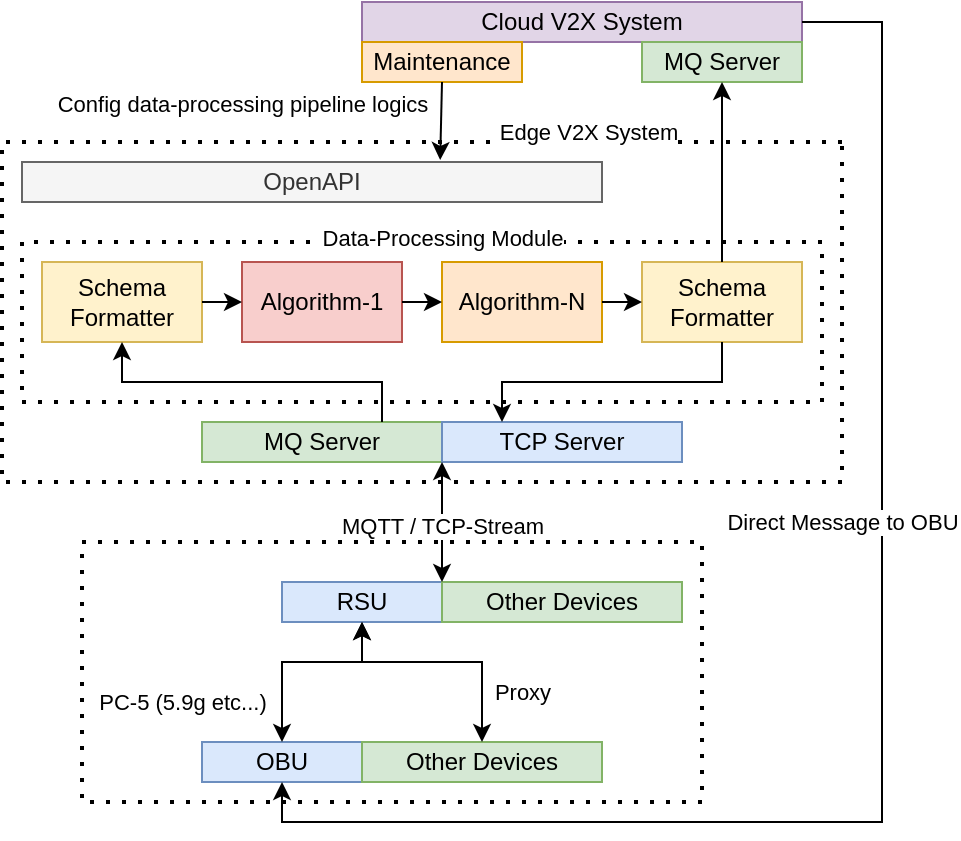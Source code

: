 <mxfile version="17.4.2" type="device"><diagram id="JtLOEQhC_Zpn93E0ZNrH" name="Page-1"><mxGraphModel dx="764" dy="649" grid="1" gridSize="10" guides="1" tooltips="1" connect="1" arrows="1" fold="1" page="1" pageScale="1" pageWidth="850" pageHeight="1100" math="0" shadow="0"><root><mxCell id="0"/><mxCell id="1" parent="0"/><mxCell id="LgqMF3kPwBYT2l9zfEJb-1" value="RSU&lt;br&gt;" style="rounded=0;whiteSpace=wrap;html=1;fillColor=#dae8fc;strokeColor=#6c8ebf;" vertex="1" parent="1"><mxGeometry x="160" y="300" width="80" height="20" as="geometry"/></mxCell><mxCell id="LgqMF3kPwBYT2l9zfEJb-56" value="OBU" style="rounded=0;whiteSpace=wrap;html=1;fillColor=#dae8fc;strokeColor=#6c8ebf;" vertex="1" parent="1"><mxGeometry x="120" y="380" width="80" height="20" as="geometry"/></mxCell><mxCell id="LgqMF3kPwBYT2l9zfEJb-57" value="" style="endArrow=classic;startArrow=classic;html=1;rounded=0;exitX=0.5;exitY=0;exitDx=0;exitDy=0;entryX=0.5;entryY=1;entryDx=0;entryDy=0;" edge="1" parent="1" source="LgqMF3kPwBYT2l9zfEJb-56" target="LgqMF3kPwBYT2l9zfEJb-1"><mxGeometry width="50" height="50" relative="1" as="geometry"><mxPoint x="350" y="330" as="sourcePoint"/><mxPoint x="400" y="280" as="targetPoint"/><Array as="points"><mxPoint x="160" y="340"/><mxPoint x="200" y="340"/></Array></mxGeometry></mxCell><mxCell id="LgqMF3kPwBYT2l9zfEJb-58" value="PC-5 (5.9g etc...)" style="edgeLabel;html=1;align=center;verticalAlign=middle;resizable=0;points=[];" vertex="1" connectable="0" parent="LgqMF3kPwBYT2l9zfEJb-57"><mxGeometry y="-1" relative="1" as="geometry"><mxPoint x="-60" y="19" as="offset"/></mxGeometry></mxCell><mxCell id="LgqMF3kPwBYT2l9zfEJb-61" value="Other Devices" style="rounded=0;whiteSpace=wrap;html=1;fillColor=#d5e8d4;strokeColor=#82b366;" vertex="1" parent="1"><mxGeometry x="240" y="300" width="120" height="20" as="geometry"/></mxCell><mxCell id="LgqMF3kPwBYT2l9zfEJb-62" value="Other Devices" style="rounded=0;whiteSpace=wrap;html=1;fillColor=#d5e8d4;strokeColor=#82b366;" vertex="1" parent="1"><mxGeometry x="200" y="380" width="120" height="20" as="geometry"/></mxCell><mxCell id="LgqMF3kPwBYT2l9zfEJb-63" value="" style="endArrow=classic;startArrow=classic;html=1;rounded=0;exitX=0.5;exitY=0;exitDx=0;exitDy=0;" edge="1" parent="1" source="LgqMF3kPwBYT2l9zfEJb-62"><mxGeometry width="50" height="50" relative="1" as="geometry"><mxPoint x="350" y="330" as="sourcePoint"/><mxPoint x="200" y="320" as="targetPoint"/><Array as="points"><mxPoint x="260" y="340"/><mxPoint x="200" y="340"/></Array></mxGeometry></mxCell><mxCell id="LgqMF3kPwBYT2l9zfEJb-64" value="Proxy" style="edgeLabel;html=1;align=center;verticalAlign=middle;resizable=0;points=[];" vertex="1" connectable="0" parent="LgqMF3kPwBYT2l9zfEJb-63"><mxGeometry x="-0.58" y="-1" relative="1" as="geometry"><mxPoint x="19" as="offset"/></mxGeometry></mxCell><mxCell id="LgqMF3kPwBYT2l9zfEJb-65" value="MQ Server" style="rounded=0;whiteSpace=wrap;html=1;fillColor=#d5e8d4;strokeColor=#82b366;" vertex="1" parent="1"><mxGeometry x="120" y="220" width="120" height="20" as="geometry"/></mxCell><mxCell id="LgqMF3kPwBYT2l9zfEJb-67" value="TCP Server" style="rounded=0;whiteSpace=wrap;html=1;fillColor=#dae8fc;strokeColor=#6c8ebf;" vertex="1" parent="1"><mxGeometry x="240" y="220" width="120" height="20" as="geometry"/></mxCell><mxCell id="LgqMF3kPwBYT2l9zfEJb-70" value="" style="endArrow=none;dashed=1;html=1;dashPattern=1 3;strokeWidth=2;rounded=0;" edge="1" parent="1"><mxGeometry width="50" height="50" relative="1" as="geometry"><mxPoint x="60" y="280" as="sourcePoint"/><mxPoint x="60" y="280" as="targetPoint"/><Array as="points"><mxPoint x="370" y="280"/><mxPoint x="370" y="410"/><mxPoint x="60" y="410"/></Array></mxGeometry></mxCell><mxCell id="LgqMF3kPwBYT2l9zfEJb-76" value="Schema&lt;br&gt;Formatter" style="rounded=0;whiteSpace=wrap;html=1;fillColor=#fff2cc;strokeColor=#d6b656;" vertex="1" parent="1"><mxGeometry x="40" y="140" width="80" height="40" as="geometry"/></mxCell><mxCell id="LgqMF3kPwBYT2l9zfEJb-79" value="Algorithm-1" style="rounded=0;whiteSpace=wrap;html=1;fillColor=#f8cecc;strokeColor=#b85450;" vertex="1" parent="1"><mxGeometry x="140" y="140" width="80" height="40" as="geometry"/></mxCell><mxCell id="LgqMF3kPwBYT2l9zfEJb-80" value="Algorithm-N" style="rounded=0;whiteSpace=wrap;html=1;fillColor=#ffe6cc;strokeColor=#d79b00;" vertex="1" parent="1"><mxGeometry x="240" y="140" width="80" height="40" as="geometry"/></mxCell><mxCell id="LgqMF3kPwBYT2l9zfEJb-82" value="Schema&lt;br&gt;Formatter" style="rounded=0;whiteSpace=wrap;html=1;fillColor=#fff2cc;strokeColor=#d6b656;" vertex="1" parent="1"><mxGeometry x="340" y="140" width="80" height="40" as="geometry"/></mxCell><mxCell id="LgqMF3kPwBYT2l9zfEJb-84" value="" style="endArrow=classic;html=1;rounded=0;exitX=0.75;exitY=0;exitDx=0;exitDy=0;entryX=0.5;entryY=1;entryDx=0;entryDy=0;" edge="1" parent="1" source="LgqMF3kPwBYT2l9zfEJb-65" target="LgqMF3kPwBYT2l9zfEJb-76"><mxGeometry width="50" height="50" relative="1" as="geometry"><mxPoint x="350" y="320" as="sourcePoint"/><mxPoint x="400" y="270" as="targetPoint"/><Array as="points"><mxPoint x="210" y="200"/><mxPoint x="80" y="200"/></Array></mxGeometry></mxCell><mxCell id="LgqMF3kPwBYT2l9zfEJb-85" value="" style="endArrow=classic;html=1;rounded=0;exitX=0.5;exitY=1;exitDx=0;exitDy=0;entryX=0.25;entryY=0;entryDx=0;entryDy=0;" edge="1" parent="1" source="LgqMF3kPwBYT2l9zfEJb-82" target="LgqMF3kPwBYT2l9zfEJb-67"><mxGeometry width="50" height="50" relative="1" as="geometry"><mxPoint x="350" y="320" as="sourcePoint"/><mxPoint x="400" y="270" as="targetPoint"/><Array as="points"><mxPoint x="380" y="200"/><mxPoint x="270" y="200"/></Array></mxGeometry></mxCell><mxCell id="LgqMF3kPwBYT2l9zfEJb-86" value="" style="endArrow=classic;html=1;rounded=0;exitX=1;exitY=0.5;exitDx=0;exitDy=0;entryX=0;entryY=0.5;entryDx=0;entryDy=0;" edge="1" parent="1" source="LgqMF3kPwBYT2l9zfEJb-76" target="LgqMF3kPwBYT2l9zfEJb-79"><mxGeometry width="50" height="50" relative="1" as="geometry"><mxPoint x="350" y="320" as="sourcePoint"/><mxPoint x="400" y="270" as="targetPoint"/></mxGeometry></mxCell><mxCell id="LgqMF3kPwBYT2l9zfEJb-87" value="" style="endArrow=classic;html=1;rounded=0;exitX=1;exitY=0.5;exitDx=0;exitDy=0;entryX=0;entryY=0.5;entryDx=0;entryDy=0;" edge="1" parent="1" source="LgqMF3kPwBYT2l9zfEJb-79" target="LgqMF3kPwBYT2l9zfEJb-80"><mxGeometry width="50" height="50" relative="1" as="geometry"><mxPoint x="130" y="170" as="sourcePoint"/><mxPoint x="150" y="170" as="targetPoint"/></mxGeometry></mxCell><mxCell id="LgqMF3kPwBYT2l9zfEJb-89" value="" style="endArrow=classic;html=1;rounded=0;exitX=1;exitY=0.5;exitDx=0;exitDy=0;entryX=0;entryY=0.5;entryDx=0;entryDy=0;" edge="1" parent="1" source="LgqMF3kPwBYT2l9zfEJb-80" target="LgqMF3kPwBYT2l9zfEJb-82"><mxGeometry width="50" height="50" relative="1" as="geometry"><mxPoint x="150" y="190" as="sourcePoint"/><mxPoint x="170" y="190" as="targetPoint"/></mxGeometry></mxCell><mxCell id="LgqMF3kPwBYT2l9zfEJb-90" value="" style="endArrow=none;dashed=1;html=1;dashPattern=1 3;strokeWidth=2;rounded=0;" edge="1" parent="1"><mxGeometry width="50" height="50" relative="1" as="geometry"><mxPoint x="30" y="210" as="sourcePoint"/><mxPoint x="30" y="210" as="targetPoint"/><Array as="points"><mxPoint x="430" y="210"/><mxPoint x="430" y="130"/><mxPoint x="30" y="130"/></Array></mxGeometry></mxCell><mxCell id="LgqMF3kPwBYT2l9zfEJb-94" value="Data-Processing Module" style="edgeLabel;html=1;align=center;verticalAlign=middle;resizable=0;points=[];" vertex="1" connectable="0" parent="LgqMF3kPwBYT2l9zfEJb-90"><mxGeometry x="0.477" y="-2" relative="1" as="geometry"><mxPoint x="39" as="offset"/></mxGeometry></mxCell><mxCell id="LgqMF3kPwBYT2l9zfEJb-91" value="Cloud V2X System" style="rounded=0;whiteSpace=wrap;html=1;fillColor=#e1d5e7;strokeColor=#9673a6;" vertex="1" parent="1"><mxGeometry x="200" y="10" width="220" height="20" as="geometry"/></mxCell><mxCell id="LgqMF3kPwBYT2l9zfEJb-93" value="MQ Server" style="rounded=0;whiteSpace=wrap;html=1;fillColor=#d5e8d4;strokeColor=#82b366;" vertex="1" parent="1"><mxGeometry x="340" y="30" width="80" height="20" as="geometry"/></mxCell><mxCell id="LgqMF3kPwBYT2l9zfEJb-95" value="OpenAPI" style="rounded=0;whiteSpace=wrap;html=1;fillColor=#f5f5f5;fontColor=#333333;strokeColor=#666666;" vertex="1" parent="1"><mxGeometry x="30" y="90" width="290" height="20" as="geometry"/></mxCell><mxCell id="LgqMF3kPwBYT2l9zfEJb-97" value="Maintenance" style="rounded=0;whiteSpace=wrap;html=1;fillColor=#ffe6cc;strokeColor=#d79b00;" vertex="1" parent="1"><mxGeometry x="200" y="30" width="80" height="20" as="geometry"/></mxCell><mxCell id="LgqMF3kPwBYT2l9zfEJb-98" value="" style="endArrow=classic;html=1;rounded=0;exitX=0.5;exitY=1;exitDx=0;exitDy=0;entryX=0.721;entryY=-0.05;entryDx=0;entryDy=0;entryPerimeter=0;" edge="1" parent="1" source="LgqMF3kPwBYT2l9zfEJb-97" target="LgqMF3kPwBYT2l9zfEJb-95"><mxGeometry width="50" height="50" relative="1" as="geometry"><mxPoint x="350" y="310" as="sourcePoint"/><mxPoint x="239.96" y="81" as="targetPoint"/></mxGeometry></mxCell><mxCell id="LgqMF3kPwBYT2l9zfEJb-100" value="Config data-processing pipeline logics" style="edgeLabel;html=1;align=center;verticalAlign=middle;resizable=0;points=[];" vertex="1" connectable="0" parent="LgqMF3kPwBYT2l9zfEJb-98"><mxGeometry x="-0.161" y="-1" relative="1" as="geometry"><mxPoint x="-99" y="-6" as="offset"/></mxGeometry></mxCell><mxCell id="LgqMF3kPwBYT2l9zfEJb-101" value="" style="endArrow=classic;html=1;rounded=0;exitX=0.5;exitY=0;exitDx=0;exitDy=0;entryX=0.5;entryY=1;entryDx=0;entryDy=0;" edge="1" parent="1" source="LgqMF3kPwBYT2l9zfEJb-82" target="LgqMF3kPwBYT2l9zfEJb-93"><mxGeometry width="50" height="50" relative="1" as="geometry"><mxPoint x="350" y="320" as="sourcePoint"/><mxPoint x="400" y="270" as="targetPoint"/></mxGeometry></mxCell><mxCell id="LgqMF3kPwBYT2l9zfEJb-102" value="" style="endArrow=none;dashed=1;html=1;dashPattern=1 3;strokeWidth=2;rounded=0;" edge="1" parent="1"><mxGeometry width="50" height="50" relative="1" as="geometry"><mxPoint x="440" y="80" as="sourcePoint"/><mxPoint x="440" y="80" as="targetPoint"/><Array as="points"><mxPoint x="20" y="80"/><mxPoint x="20" y="250"/><mxPoint x="440" y="250"/></Array></mxGeometry></mxCell><mxCell id="LgqMF3kPwBYT2l9zfEJb-105" value="Edge V2X System" style="edgeLabel;html=1;align=center;verticalAlign=middle;resizable=0;points=[];" vertex="1" connectable="0" parent="LgqMF3kPwBYT2l9zfEJb-102"><mxGeometry x="-0.747" y="-5" relative="1" as="geometry"><mxPoint x="22" as="offset"/></mxGeometry></mxCell><mxCell id="LgqMF3kPwBYT2l9zfEJb-103" value="" style="endArrow=classic;startArrow=classic;html=1;rounded=0;exitX=0;exitY=0;exitDx=0;exitDy=0;entryX=0;entryY=1;entryDx=0;entryDy=0;" edge="1" parent="1" source="LgqMF3kPwBYT2l9zfEJb-61" target="LgqMF3kPwBYT2l9zfEJb-67"><mxGeometry width="50" height="50" relative="1" as="geometry"><mxPoint x="350" y="320" as="sourcePoint"/><mxPoint x="400" y="270" as="targetPoint"/></mxGeometry></mxCell><mxCell id="LgqMF3kPwBYT2l9zfEJb-104" value="MQTT / TCP-Stream" style="edgeLabel;html=1;align=center;verticalAlign=middle;resizable=0;points=[];" vertex="1" connectable="0" parent="LgqMF3kPwBYT2l9zfEJb-103"><mxGeometry x="-0.067" y="-1" relative="1" as="geometry"><mxPoint x="-1" as="offset"/></mxGeometry></mxCell><mxCell id="LgqMF3kPwBYT2l9zfEJb-106" value="" style="endArrow=classic;html=1;rounded=0;entryX=0.5;entryY=1;entryDx=0;entryDy=0;" edge="1" parent="1" target="LgqMF3kPwBYT2l9zfEJb-56"><mxGeometry width="50" height="50" relative="1" as="geometry"><mxPoint x="420" y="20" as="sourcePoint"/><mxPoint x="400" y="220" as="targetPoint"/><Array as="points"><mxPoint x="460" y="20"/><mxPoint x="460" y="420"/><mxPoint x="160" y="420"/></Array></mxGeometry></mxCell><mxCell id="LgqMF3kPwBYT2l9zfEJb-107" value="Direct Message to OBU" style="edgeLabel;html=1;align=center;verticalAlign=middle;resizable=0;points=[];" vertex="1" connectable="0" parent="LgqMF3kPwBYT2l9zfEJb-106"><mxGeometry x="-0.2" relative="1" as="geometry"><mxPoint x="-20" y="-14" as="offset"/></mxGeometry></mxCell></root></mxGraphModel></diagram></mxfile>
